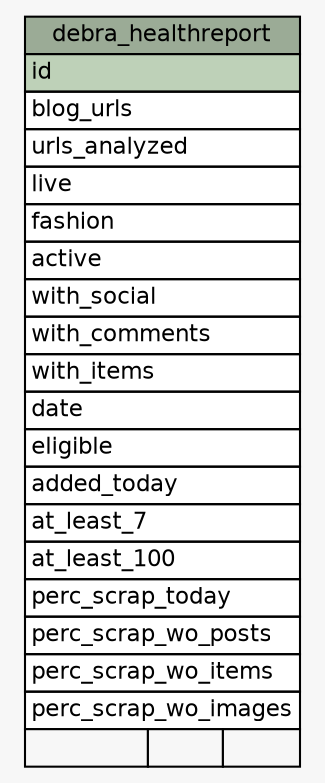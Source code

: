 // dot 2.36.0 on Linux 3.17.0-rc4-a1
// SchemaSpy rev 590
digraph "debra_healthreport" {
  graph [
    rankdir="RL"
    bgcolor="#f7f7f7"
    nodesep="0.18"
    ranksep="0.46"
    fontname="Helvetica"
    fontsize="11"
  ];
  node [
    fontname="Helvetica"
    fontsize="11"
    shape="plaintext"
  ];
  edge [
    arrowsize="0.8"
  ];
  "debra_healthreport" [
    label=<
    <TABLE BORDER="0" CELLBORDER="1" CELLSPACING="0" BGCOLOR="#ffffff">
      <TR><TD COLSPAN="3" BGCOLOR="#9bab96" ALIGN="CENTER">debra_healthreport</TD></TR>
      <TR><TD PORT="id" COLSPAN="3" BGCOLOR="#bed1b8" ALIGN="LEFT">id</TD></TR>
      <TR><TD PORT="blog_urls" COLSPAN="3" ALIGN="LEFT">blog_urls</TD></TR>
      <TR><TD PORT="urls_analyzed" COLSPAN="3" ALIGN="LEFT">urls_analyzed</TD></TR>
      <TR><TD PORT="live" COLSPAN="3" ALIGN="LEFT">live</TD></TR>
      <TR><TD PORT="fashion" COLSPAN="3" ALIGN="LEFT">fashion</TD></TR>
      <TR><TD PORT="active" COLSPAN="3" ALIGN="LEFT">active</TD></TR>
      <TR><TD PORT="with_social" COLSPAN="3" ALIGN="LEFT">with_social</TD></TR>
      <TR><TD PORT="with_comments" COLSPAN="3" ALIGN="LEFT">with_comments</TD></TR>
      <TR><TD PORT="with_items" COLSPAN="3" ALIGN="LEFT">with_items</TD></TR>
      <TR><TD PORT="date" COLSPAN="3" ALIGN="LEFT">date</TD></TR>
      <TR><TD PORT="eligible" COLSPAN="3" ALIGN="LEFT">eligible</TD></TR>
      <TR><TD PORT="added_today" COLSPAN="3" ALIGN="LEFT">added_today</TD></TR>
      <TR><TD PORT="at_least_7" COLSPAN="3" ALIGN="LEFT">at_least_7</TD></TR>
      <TR><TD PORT="at_least_100" COLSPAN="3" ALIGN="LEFT">at_least_100</TD></TR>
      <TR><TD PORT="perc_scrap_today" COLSPAN="3" ALIGN="LEFT">perc_scrap_today</TD></TR>
      <TR><TD PORT="perc_scrap_wo_posts" COLSPAN="3" ALIGN="LEFT">perc_scrap_wo_posts</TD></TR>
      <TR><TD PORT="perc_scrap_wo_items" COLSPAN="3" ALIGN="LEFT">perc_scrap_wo_items</TD></TR>
      <TR><TD PORT="perc_scrap_wo_images" COLSPAN="3" ALIGN="LEFT">perc_scrap_wo_images</TD></TR>
      <TR><TD ALIGN="LEFT" BGCOLOR="#f7f7f7">  </TD><TD ALIGN="RIGHT" BGCOLOR="#f7f7f7">  </TD><TD ALIGN="RIGHT" BGCOLOR="#f7f7f7">  </TD></TR>
    </TABLE>>
    URL="tables/debra_healthreport.html"
    tooltip="debra_healthreport"
  ];
}
